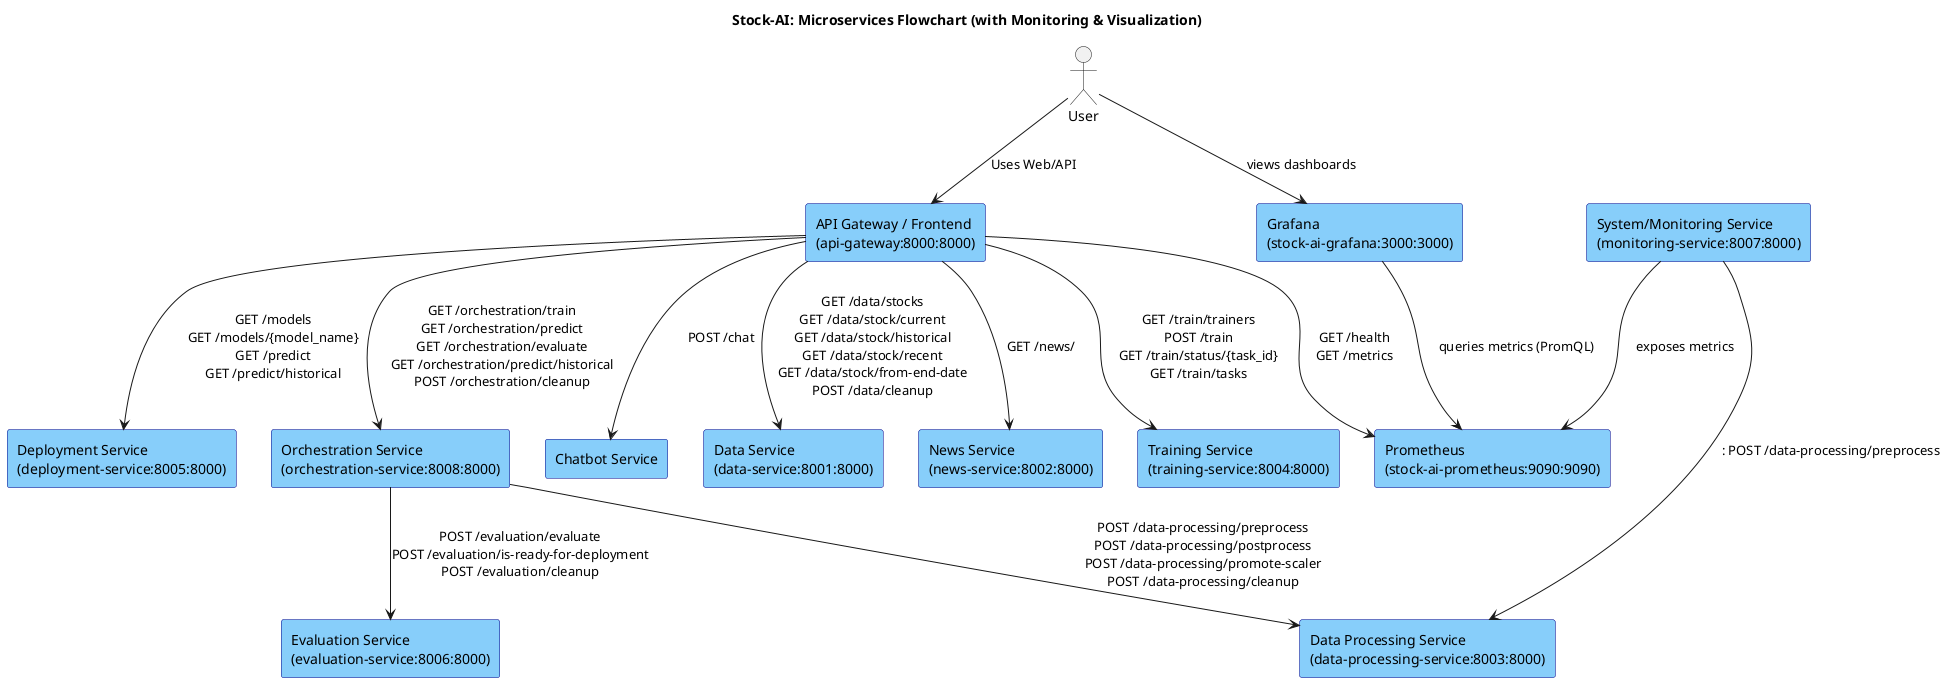 @startuml Microservices_Flowchart

title Stock-AI: Microservices Flowchart (with Monitoring & Visualization)

skinparam rectangle {
  BackgroundColor LightSkyBlue
  BorderColor DarkBlue
  FontColor Black
}

actor User as user

rectangle "API Gateway / Frontend\n(api-gateway:8000:8000)" as gateway
rectangle "Data Service\n(data-service:8001:8000)" as data
rectangle "News Service\n(news-service:8002:8000)" as news
rectangle "Data Processing Service\n(data-processing-service:8003:8000)" as dataProcessing
rectangle "Training Service\n(training-service:8004:8000)" as training
rectangle "Deployment Service\n(deployment-service:8005:8000)" as deployment
rectangle "Evaluation Service\n(evaluation-service:8006:8000)" as evaluation
rectangle "System/Monitoring Service\n(monitoring-service:8007:8000)" as monitoring
rectangle "Orchestration Service\n(orchestration-service:8008:8000)" as orchestration
rectangle "Chatbot Service" as chatbot
rectangle "Prometheus\n(stock-ai-prometheus:9090:9090)" as prometheus
rectangle "Grafana\n(stock-ai-grafana:3000:3000)" as grafana

user --> gateway : Uses Web/API

gateway --> data : GET /data/stocks\nGET /data/stock/current\nGET /data/stock/historical\nGET /data/stock/recent\nGET /data/stock/from-end-date\nPOST /data/cleanup
gateway --> news : GET /news/
orchestration --> dataProcessing : POST /data-processing/preprocess\nPOST /data-processing/postprocess\nPOST /data-processing/promote-scaler\nPOST /data-processing/cleanup
gateway --> training : GET /train/trainers\nPOST /train\nGET /train/status/{task_id}\nGET /train/tasks
gateway --> deployment : GET /models\nGET /models/{model_name}\nGET /predict\nGET /predict/historical
orchestration --> evaluation : POST /evaluation/evaluate\nPOST /evaluation/is-ready-for-deployment\nPOST /evaluation/cleanup
gateway --> orchestration : GET /orchestration/train\nGET /orchestration/predict\nGET /orchestration/evaluate\nGET /orchestration/predict/historical\nPOST /orchestration/cleanup
gateway --> chatbot : POST /chat\n
gateway --> prometheus : GET /health\nGET /metrics
monitoring --> dataProcessing: : POST /data-processing/preprocess\n

' Monitoring flow
monitoring --> prometheus : exposes metrics
grafana --> prometheus : queries metrics (PromQL)
user --> grafana : views dashboards

@enduml
